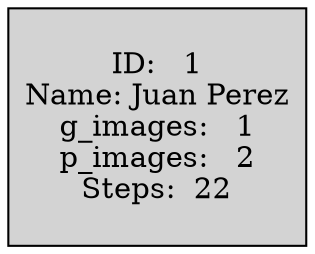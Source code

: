  graph H{
 node [style=filled, shape=box]
 response [label="
ID:   1
Name: Juan Perez
g_images:   1
p_images:   2
Steps:  22
 "];
 }
